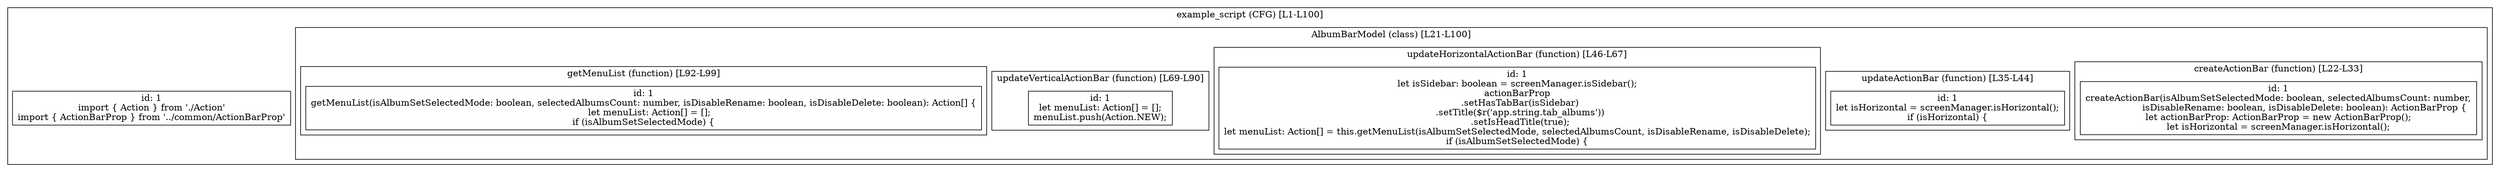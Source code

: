 digraph "72.ts" {
  subgraph "cluster_1" {
    label="example_script (CFG) [L1-L100]";
    node_1_1 [label="id: 1\nimport { Action } from './Action'
import { ActionBarProp } from '../common/ActionBarProp'", shape=box];
  subgraph "cluster_2" {
    label="AlbumBarModel (class) [L21-L100]";
  subgraph "cluster_3" {
    label="createActionBar (function) [L22-L33]";
    node_3_1 [label="id: 1\ncreateActionBar(isAlbumSetSelectedMode: boolean, selectedAlbumsCount: number,
                  isDisableRename: boolean, isDisableDelete: boolean): ActionBarProp {
let actionBarProp: ActionBarProp = new ActionBarProp();
let isHorizontal = screenManager.isHorizontal();", shape=box];
  }
  subgraph "cluster_4" {
    label="updateActionBar (function) [L35-L44]";
    node_4_1 [label="id: 1\nlet isHorizontal = screenManager.isHorizontal();
if (isHorizontal) {", shape=box];
  }
  subgraph "cluster_5" {
    label="updateHorizontalActionBar (function) [L46-L67]";
    node_5_1 [label="id: 1\nlet isSidebar: boolean = screenManager.isSidebar();
actionBarProp
  .setHasTabBar(isSidebar)
  .setTitle($r('app.string.tab_albums'))
  .setIsHeadTitle(true);
let menuList: Action[] = this.getMenuList(isAlbumSetSelectedMode, selectedAlbumsCount, isDisableRename, isDisableDelete);
if (isAlbumSetSelectedMode) {", shape=box];
  }
  subgraph "cluster_6" {
    label="updateVerticalActionBar (function) [L69-L90]";
    node_6_1 [label="id: 1\nlet menuList: Action[] = [];
menuList.push(Action.NEW);", shape=box];
  }
  subgraph "cluster_7" {
    label="getMenuList (function) [L92-L99]";
    node_7_1 [label="id: 1\ngetMenuList(isAlbumSetSelectedMode: boolean, selectedAlbumsCount: number, isDisableRename: boolean, isDisableDelete: boolean): Action[] {
    let menuList: Action[] = [];
if (isAlbumSetSelectedMode) {", shape=box];
  }
  }
  }
}